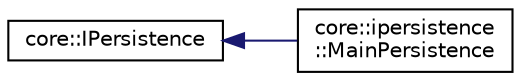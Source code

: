 digraph "Graphical Class Hierarchy"
{
  edge [fontname="Helvetica",fontsize="10",labelfontname="Helvetica",labelfontsize="10"];
  node [fontname="Helvetica",fontsize="10",shape=record];
  rankdir="LR";
  Node1 [label="core::IPersistence",height=0.2,width=0.4,color="black", fillcolor="white", style="filled",URL="$classcore_1_1_i_persistence.html"];
  Node1 -> Node2 [dir="back",color="midnightblue",fontsize="10",style="solid",fontname="Helvetica"];
  Node2 [label="core::ipersistence\l::MainPersistence",height=0.2,width=0.4,color="black", fillcolor="white", style="filled",URL="$classcore_1_1ipersistence_1_1_main_persistence.html"];
}
